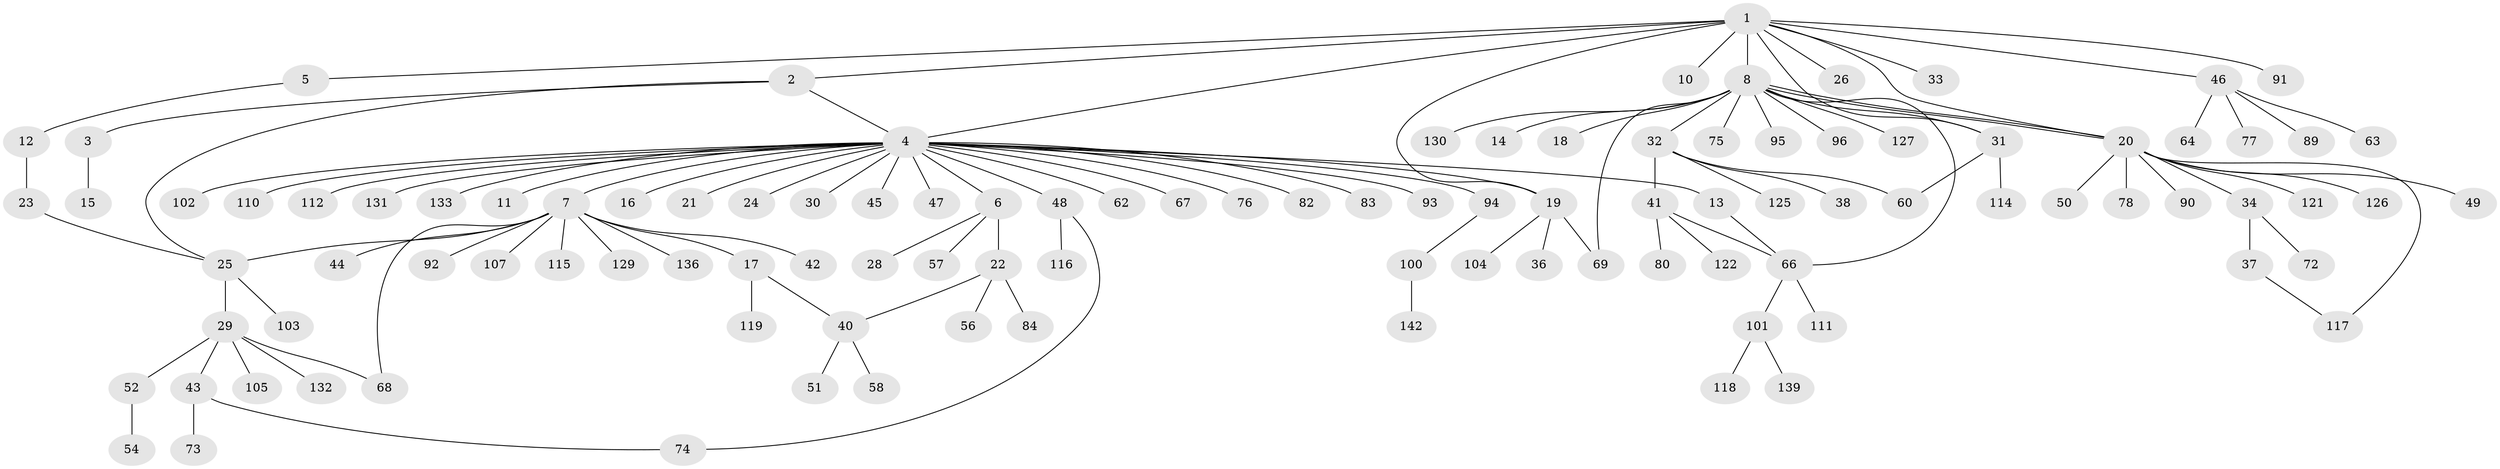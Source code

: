 // original degree distribution, {13: 0.006993006993006993, 4: 0.027972027972027972, 2: 0.22377622377622378, 27: 0.006993006993006993, 3: 0.06293706293706294, 12: 0.02097902097902098, 1: 0.5874125874125874, 5: 0.03496503496503497, 6: 0.027972027972027972}
// Generated by graph-tools (version 1.1) at 2025/11/02/27/25 16:11:15]
// undirected, 108 vertices, 122 edges
graph export_dot {
graph [start="1"]
  node [color=gray90,style=filled];
  1 [super="+81"];
  2 [super="+86"];
  3;
  4 [super="+143"];
  5 [super="+27"];
  6 [super="+9"];
  7 [super="+99"];
  8 [super="+39"];
  10;
  11;
  12;
  13 [super="+120"];
  14;
  15;
  16;
  17 [super="+135"];
  18 [super="+35"];
  19 [super="+70"];
  20 [super="+59"];
  21;
  22 [super="+128"];
  23;
  24;
  25 [super="+97"];
  26;
  28;
  29 [super="+79"];
  30;
  31 [super="+65"];
  32 [super="+61"];
  33 [super="+53"];
  34;
  36;
  37 [super="+55"];
  38 [super="+85"];
  40 [super="+71"];
  41 [super="+124"];
  42 [super="+98"];
  43 [super="+137"];
  44 [super="+109"];
  45;
  46 [super="+108"];
  47;
  48 [super="+88"];
  49;
  50;
  51;
  52;
  54;
  56;
  57;
  58;
  60;
  62;
  63;
  64;
  66 [super="+134"];
  67 [super="+123"];
  68 [super="+113"];
  69;
  72;
  73;
  74 [super="+141"];
  75 [super="+106"];
  76;
  77;
  78;
  80;
  82 [super="+138"];
  83;
  84 [super="+87"];
  89;
  90;
  91;
  92;
  93;
  94;
  95;
  96;
  100;
  101;
  102;
  103;
  104;
  105;
  107;
  110;
  111;
  112;
  114;
  115;
  116;
  117;
  118;
  119;
  121;
  122;
  125;
  126;
  127;
  129;
  130;
  131;
  132 [super="+140"];
  133;
  136;
  139;
  142;
  1 -- 2;
  1 -- 4;
  1 -- 5;
  1 -- 8;
  1 -- 10;
  1 -- 19 [weight=2];
  1 -- 26;
  1 -- 31;
  1 -- 33;
  1 -- 46;
  1 -- 91;
  1 -- 20;
  2 -- 3;
  2 -- 4;
  2 -- 25;
  3 -- 15;
  4 -- 6;
  4 -- 7;
  4 -- 11;
  4 -- 13;
  4 -- 16;
  4 -- 21;
  4 -- 24;
  4 -- 30;
  4 -- 45;
  4 -- 47;
  4 -- 48;
  4 -- 62;
  4 -- 67;
  4 -- 76;
  4 -- 82;
  4 -- 83;
  4 -- 93;
  4 -- 94;
  4 -- 102;
  4 -- 110;
  4 -- 112;
  4 -- 131;
  4 -- 133;
  4 -- 19;
  5 -- 12;
  6 -- 57;
  6 -- 28;
  6 -- 22;
  7 -- 17;
  7 -- 25;
  7 -- 42;
  7 -- 44;
  7 -- 68;
  7 -- 92;
  7 -- 107;
  7 -- 115;
  7 -- 129;
  7 -- 136;
  8 -- 14;
  8 -- 18;
  8 -- 20;
  8 -- 20;
  8 -- 32;
  8 -- 66;
  8 -- 75;
  8 -- 95;
  8 -- 96;
  8 -- 130;
  8 -- 127;
  8 -- 69;
  8 -- 31;
  12 -- 23;
  13 -- 66;
  17 -- 119;
  17 -- 40;
  19 -- 36;
  19 -- 69;
  19 -- 104;
  20 -- 34;
  20 -- 49;
  20 -- 50;
  20 -- 78;
  20 -- 90;
  20 -- 117;
  20 -- 121;
  20 -- 126;
  22 -- 40;
  22 -- 56;
  22 -- 84;
  23 -- 25;
  25 -- 29;
  25 -- 103;
  29 -- 43;
  29 -- 52;
  29 -- 132;
  29 -- 105;
  29 -- 68;
  31 -- 60;
  31 -- 114;
  32 -- 38;
  32 -- 41;
  32 -- 60;
  32 -- 125;
  34 -- 37;
  34 -- 72;
  37 -- 117;
  40 -- 51;
  40 -- 58;
  41 -- 80;
  41 -- 122;
  41 -- 66;
  43 -- 73;
  43 -- 74;
  46 -- 63;
  46 -- 64;
  46 -- 77;
  46 -- 89;
  48 -- 74;
  48 -- 116;
  52 -- 54;
  66 -- 101;
  66 -- 111;
  94 -- 100;
  100 -- 142;
  101 -- 118;
  101 -- 139;
}
